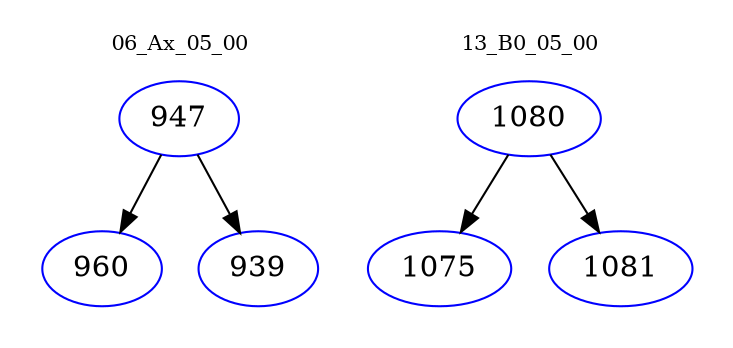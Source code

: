 digraph{
subgraph cluster_0 {
color = white
label = "06_Ax_05_00";
fontsize=10;
T0_947 [label="947", color="blue"]
T0_947 -> T0_960 [color="black"]
T0_960 [label="960", color="blue"]
T0_947 -> T0_939 [color="black"]
T0_939 [label="939", color="blue"]
}
subgraph cluster_1 {
color = white
label = "13_B0_05_00";
fontsize=10;
T1_1080 [label="1080", color="blue"]
T1_1080 -> T1_1075 [color="black"]
T1_1075 [label="1075", color="blue"]
T1_1080 -> T1_1081 [color="black"]
T1_1081 [label="1081", color="blue"]
}
}
